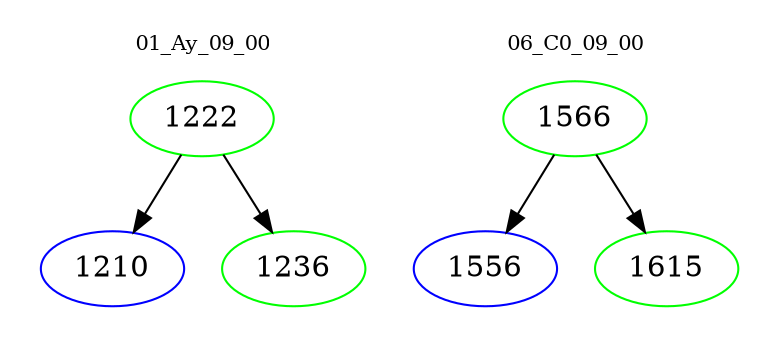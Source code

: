 digraph{
subgraph cluster_0 {
color = white
label = "01_Ay_09_00";
fontsize=10;
T0_1222 [label="1222", color="green"]
T0_1222 -> T0_1210 [color="black"]
T0_1210 [label="1210", color="blue"]
T0_1222 -> T0_1236 [color="black"]
T0_1236 [label="1236", color="green"]
}
subgraph cluster_1 {
color = white
label = "06_C0_09_00";
fontsize=10;
T1_1566 [label="1566", color="green"]
T1_1566 -> T1_1556 [color="black"]
T1_1556 [label="1556", color="blue"]
T1_1566 -> T1_1615 [color="black"]
T1_1615 [label="1615", color="green"]
}
}
